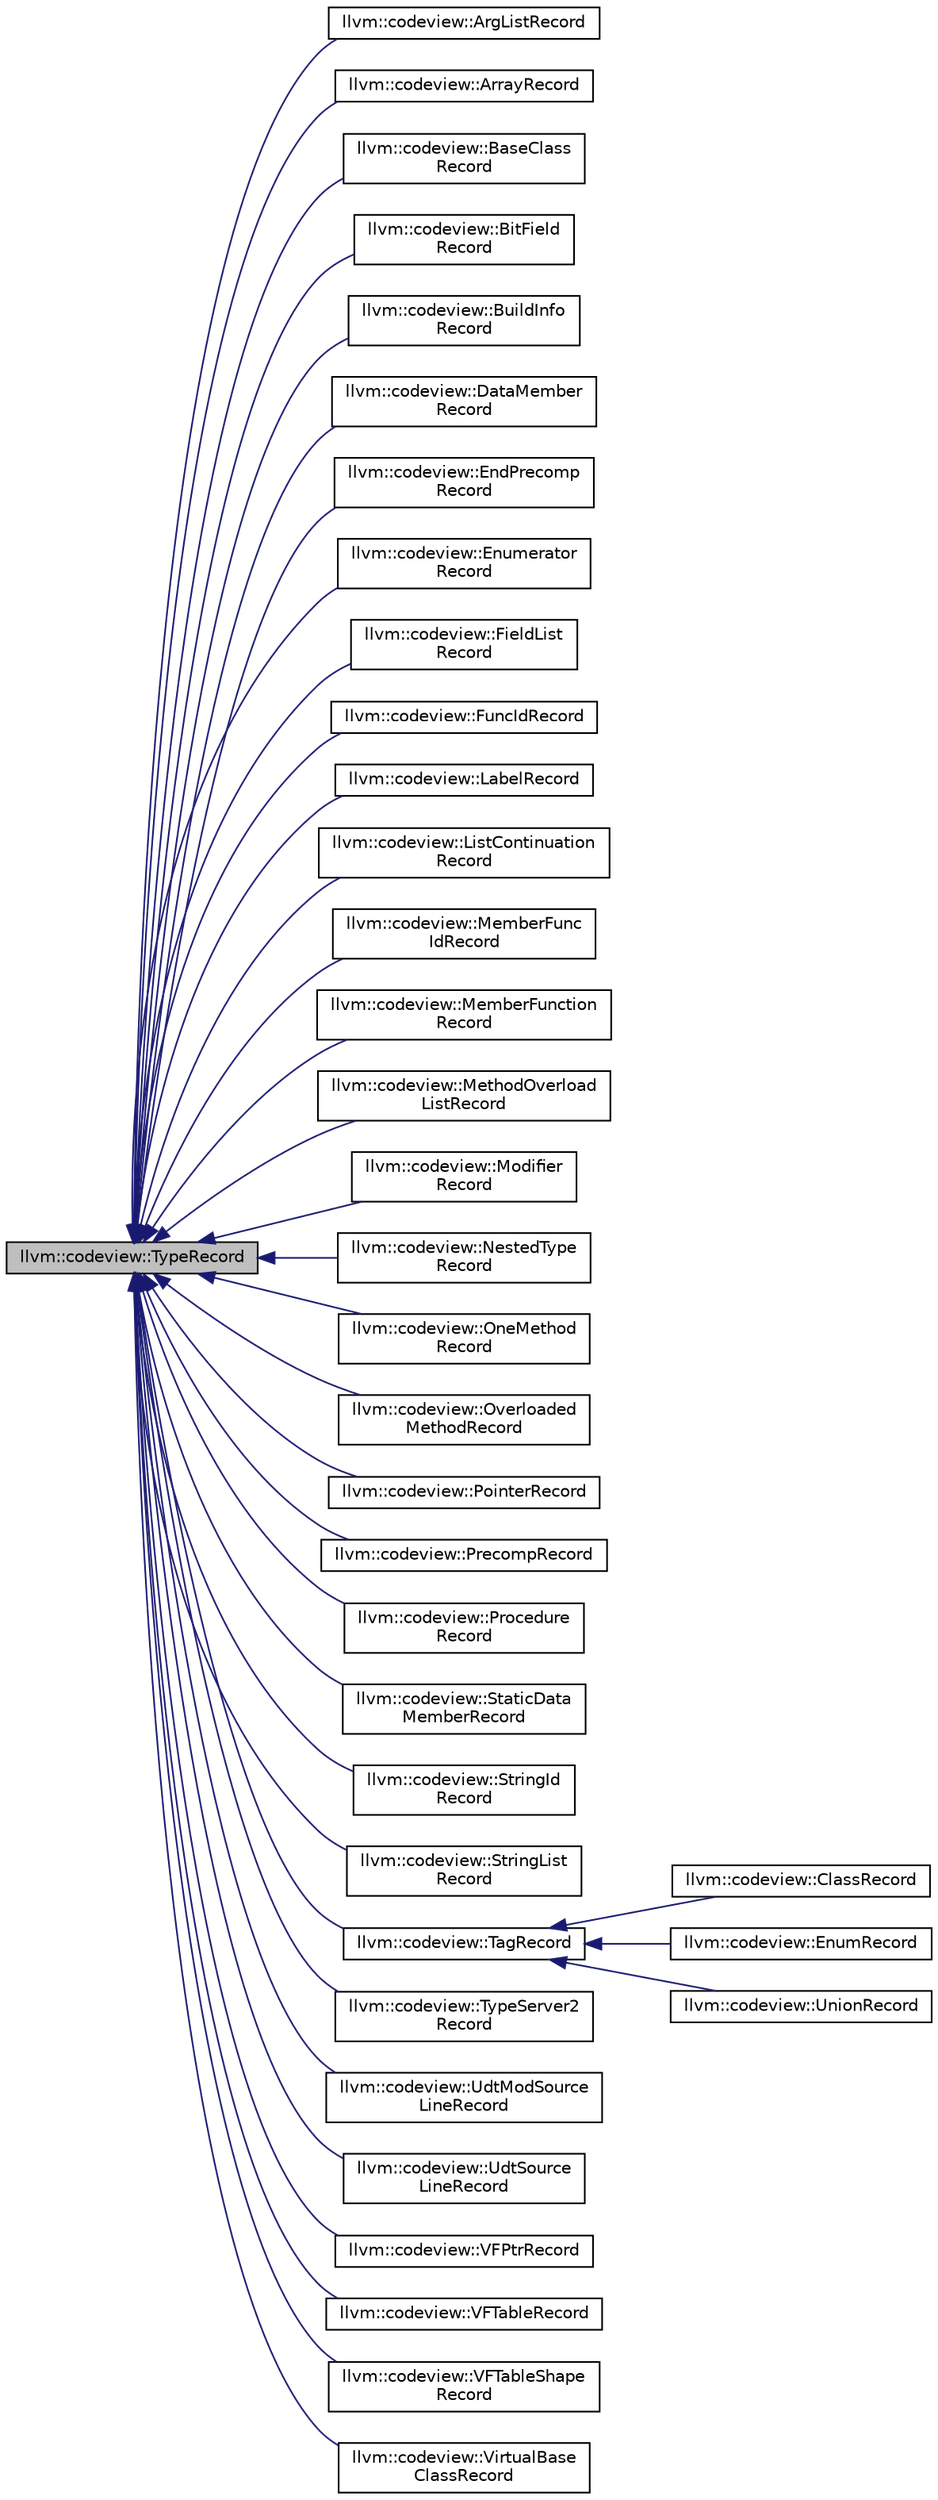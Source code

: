 digraph "llvm::codeview::TypeRecord"
{
 // LATEX_PDF_SIZE
  bgcolor="transparent";
  edge [fontname="Helvetica",fontsize="10",labelfontname="Helvetica",labelfontsize="10"];
  node [fontname="Helvetica",fontsize="10",shape=record];
  rankdir="LR";
  Node1 [label="llvm::codeview::TypeRecord",height=0.2,width=0.4,color="black", fillcolor="grey75", style="filled", fontcolor="black",tooltip=" "];
  Node1 -> Node2 [dir="back",color="midnightblue",fontsize="10",style="solid",fontname="Helvetica"];
  Node2 [label="llvm::codeview::ArgListRecord",height=0.2,width=0.4,color="black",URL="$classllvm_1_1codeview_1_1ArgListRecord.html",tooltip=" "];
  Node1 -> Node3 [dir="back",color="midnightblue",fontsize="10",style="solid",fontname="Helvetica"];
  Node3 [label="llvm::codeview::ArrayRecord",height=0.2,width=0.4,color="black",URL="$classllvm_1_1codeview_1_1ArrayRecord.html",tooltip=" "];
  Node1 -> Node4 [dir="back",color="midnightblue",fontsize="10",style="solid",fontname="Helvetica"];
  Node4 [label="llvm::codeview::BaseClass\lRecord",height=0.2,width=0.4,color="black",URL="$classllvm_1_1codeview_1_1BaseClassRecord.html",tooltip=" "];
  Node1 -> Node5 [dir="back",color="midnightblue",fontsize="10",style="solid",fontname="Helvetica"];
  Node5 [label="llvm::codeview::BitField\lRecord",height=0.2,width=0.4,color="black",URL="$classllvm_1_1codeview_1_1BitFieldRecord.html",tooltip=" "];
  Node1 -> Node6 [dir="back",color="midnightblue",fontsize="10",style="solid",fontname="Helvetica"];
  Node6 [label="llvm::codeview::BuildInfo\lRecord",height=0.2,width=0.4,color="black",URL="$classllvm_1_1codeview_1_1BuildInfoRecord.html",tooltip=" "];
  Node1 -> Node7 [dir="back",color="midnightblue",fontsize="10",style="solid",fontname="Helvetica"];
  Node7 [label="llvm::codeview::DataMember\lRecord",height=0.2,width=0.4,color="black",URL="$classllvm_1_1codeview_1_1DataMemberRecord.html",tooltip=" "];
  Node1 -> Node8 [dir="back",color="midnightblue",fontsize="10",style="solid",fontname="Helvetica"];
  Node8 [label="llvm::codeview::EndPrecomp\lRecord",height=0.2,width=0.4,color="black",URL="$classllvm_1_1codeview_1_1EndPrecompRecord.html",tooltip=" "];
  Node1 -> Node9 [dir="back",color="midnightblue",fontsize="10",style="solid",fontname="Helvetica"];
  Node9 [label="llvm::codeview::Enumerator\lRecord",height=0.2,width=0.4,color="black",URL="$classllvm_1_1codeview_1_1EnumeratorRecord.html",tooltip=" "];
  Node1 -> Node10 [dir="back",color="midnightblue",fontsize="10",style="solid",fontname="Helvetica"];
  Node10 [label="llvm::codeview::FieldList\lRecord",height=0.2,width=0.4,color="black",URL="$classllvm_1_1codeview_1_1FieldListRecord.html",tooltip=" "];
  Node1 -> Node11 [dir="back",color="midnightblue",fontsize="10",style="solid",fontname="Helvetica"];
  Node11 [label="llvm::codeview::FuncIdRecord",height=0.2,width=0.4,color="black",URL="$classllvm_1_1codeview_1_1FuncIdRecord.html",tooltip=" "];
  Node1 -> Node12 [dir="back",color="midnightblue",fontsize="10",style="solid",fontname="Helvetica"];
  Node12 [label="llvm::codeview::LabelRecord",height=0.2,width=0.4,color="black",URL="$classllvm_1_1codeview_1_1LabelRecord.html",tooltip=" "];
  Node1 -> Node13 [dir="back",color="midnightblue",fontsize="10",style="solid",fontname="Helvetica"];
  Node13 [label="llvm::codeview::ListContinuation\lRecord",height=0.2,width=0.4,color="black",URL="$classllvm_1_1codeview_1_1ListContinuationRecord.html",tooltip="LF_INDEX - Used to chain two large LF_FIELDLIST or LF_METHODLIST records together."];
  Node1 -> Node14 [dir="back",color="midnightblue",fontsize="10",style="solid",fontname="Helvetica"];
  Node14 [label="llvm::codeview::MemberFunc\lIdRecord",height=0.2,width=0.4,color="black",URL="$classllvm_1_1codeview_1_1MemberFuncIdRecord.html",tooltip=" "];
  Node1 -> Node15 [dir="back",color="midnightblue",fontsize="10",style="solid",fontname="Helvetica"];
  Node15 [label="llvm::codeview::MemberFunction\lRecord",height=0.2,width=0.4,color="black",URL="$classllvm_1_1codeview_1_1MemberFunctionRecord.html",tooltip=" "];
  Node1 -> Node16 [dir="back",color="midnightblue",fontsize="10",style="solid",fontname="Helvetica"];
  Node16 [label="llvm::codeview::MethodOverload\lListRecord",height=0.2,width=0.4,color="black",URL="$classllvm_1_1codeview_1_1MethodOverloadListRecord.html",tooltip=" "];
  Node1 -> Node17 [dir="back",color="midnightblue",fontsize="10",style="solid",fontname="Helvetica"];
  Node17 [label="llvm::codeview::Modifier\lRecord",height=0.2,width=0.4,color="black",URL="$classllvm_1_1codeview_1_1ModifierRecord.html",tooltip=" "];
  Node1 -> Node18 [dir="back",color="midnightblue",fontsize="10",style="solid",fontname="Helvetica"];
  Node18 [label="llvm::codeview::NestedType\lRecord",height=0.2,width=0.4,color="black",URL="$classllvm_1_1codeview_1_1NestedTypeRecord.html",tooltip=" "];
  Node1 -> Node19 [dir="back",color="midnightblue",fontsize="10",style="solid",fontname="Helvetica"];
  Node19 [label="llvm::codeview::OneMethod\lRecord",height=0.2,width=0.4,color="black",URL="$classllvm_1_1codeview_1_1OneMethodRecord.html",tooltip=" "];
  Node1 -> Node20 [dir="back",color="midnightblue",fontsize="10",style="solid",fontname="Helvetica"];
  Node20 [label="llvm::codeview::Overloaded\lMethodRecord",height=0.2,width=0.4,color="black",URL="$classllvm_1_1codeview_1_1OverloadedMethodRecord.html",tooltip="For method overload sets. LF_METHOD."];
  Node1 -> Node21 [dir="back",color="midnightblue",fontsize="10",style="solid",fontname="Helvetica"];
  Node21 [label="llvm::codeview::PointerRecord",height=0.2,width=0.4,color="black",URL="$classllvm_1_1codeview_1_1PointerRecord.html",tooltip=" "];
  Node1 -> Node22 [dir="back",color="midnightblue",fontsize="10",style="solid",fontname="Helvetica"];
  Node22 [label="llvm::codeview::PrecompRecord",height=0.2,width=0.4,color="black",URL="$classllvm_1_1codeview_1_1PrecompRecord.html",tooltip=" "];
  Node1 -> Node23 [dir="back",color="midnightblue",fontsize="10",style="solid",fontname="Helvetica"];
  Node23 [label="llvm::codeview::Procedure\lRecord",height=0.2,width=0.4,color="black",URL="$classllvm_1_1codeview_1_1ProcedureRecord.html",tooltip=" "];
  Node1 -> Node24 [dir="back",color="midnightblue",fontsize="10",style="solid",fontname="Helvetica"];
  Node24 [label="llvm::codeview::StaticData\lMemberRecord",height=0.2,width=0.4,color="black",URL="$classllvm_1_1codeview_1_1StaticDataMemberRecord.html",tooltip=" "];
  Node1 -> Node25 [dir="back",color="midnightblue",fontsize="10",style="solid",fontname="Helvetica"];
  Node25 [label="llvm::codeview::StringId\lRecord",height=0.2,width=0.4,color="black",URL="$classllvm_1_1codeview_1_1StringIdRecord.html",tooltip=" "];
  Node1 -> Node26 [dir="back",color="midnightblue",fontsize="10",style="solid",fontname="Helvetica"];
  Node26 [label="llvm::codeview::StringList\lRecord",height=0.2,width=0.4,color="black",URL="$classllvm_1_1codeview_1_1StringListRecord.html",tooltip=" "];
  Node1 -> Node27 [dir="back",color="midnightblue",fontsize="10",style="solid",fontname="Helvetica"];
  Node27 [label="llvm::codeview::TagRecord",height=0.2,width=0.4,color="black",URL="$classllvm_1_1codeview_1_1TagRecord.html",tooltip=" "];
  Node27 -> Node28 [dir="back",color="midnightblue",fontsize="10",style="solid",fontname="Helvetica"];
  Node28 [label="llvm::codeview::ClassRecord",height=0.2,width=0.4,color="black",URL="$classllvm_1_1codeview_1_1ClassRecord.html",tooltip=" "];
  Node27 -> Node29 [dir="back",color="midnightblue",fontsize="10",style="solid",fontname="Helvetica"];
  Node29 [label="llvm::codeview::EnumRecord",height=0.2,width=0.4,color="black",URL="$classllvm_1_1codeview_1_1EnumRecord.html",tooltip=" "];
  Node27 -> Node30 [dir="back",color="midnightblue",fontsize="10",style="solid",fontname="Helvetica"];
  Node30 [label="llvm::codeview::UnionRecord",height=0.2,width=0.4,color="black",URL="$structllvm_1_1codeview_1_1UnionRecord.html",tooltip=" "];
  Node1 -> Node31 [dir="back",color="midnightblue",fontsize="10",style="solid",fontname="Helvetica"];
  Node31 [label="llvm::codeview::TypeServer2\lRecord",height=0.2,width=0.4,color="black",URL="$classllvm_1_1codeview_1_1TypeServer2Record.html",tooltip=" "];
  Node1 -> Node32 [dir="back",color="midnightblue",fontsize="10",style="solid",fontname="Helvetica"];
  Node32 [label="llvm::codeview::UdtModSource\lLineRecord",height=0.2,width=0.4,color="black",URL="$classllvm_1_1codeview_1_1UdtModSourceLineRecord.html",tooltip=" "];
  Node1 -> Node33 [dir="back",color="midnightblue",fontsize="10",style="solid",fontname="Helvetica"];
  Node33 [label="llvm::codeview::UdtSource\lLineRecord",height=0.2,width=0.4,color="black",URL="$classllvm_1_1codeview_1_1UdtSourceLineRecord.html",tooltip=" "];
  Node1 -> Node34 [dir="back",color="midnightblue",fontsize="10",style="solid",fontname="Helvetica"];
  Node34 [label="llvm::codeview::VFPtrRecord",height=0.2,width=0.4,color="black",URL="$classllvm_1_1codeview_1_1VFPtrRecord.html",tooltip=" "];
  Node1 -> Node35 [dir="back",color="midnightblue",fontsize="10",style="solid",fontname="Helvetica"];
  Node35 [label="llvm::codeview::VFTableRecord",height=0.2,width=0.4,color="black",URL="$classllvm_1_1codeview_1_1VFTableRecord.html",tooltip=" "];
  Node1 -> Node36 [dir="back",color="midnightblue",fontsize="10",style="solid",fontname="Helvetica"];
  Node36 [label="llvm::codeview::VFTableShape\lRecord",height=0.2,width=0.4,color="black",URL="$classllvm_1_1codeview_1_1VFTableShapeRecord.html",tooltip=" "];
  Node1 -> Node37 [dir="back",color="midnightblue",fontsize="10",style="solid",fontname="Helvetica"];
  Node37 [label="llvm::codeview::VirtualBase\lClassRecord",height=0.2,width=0.4,color="black",URL="$classllvm_1_1codeview_1_1VirtualBaseClassRecord.html",tooltip=" "];
}
